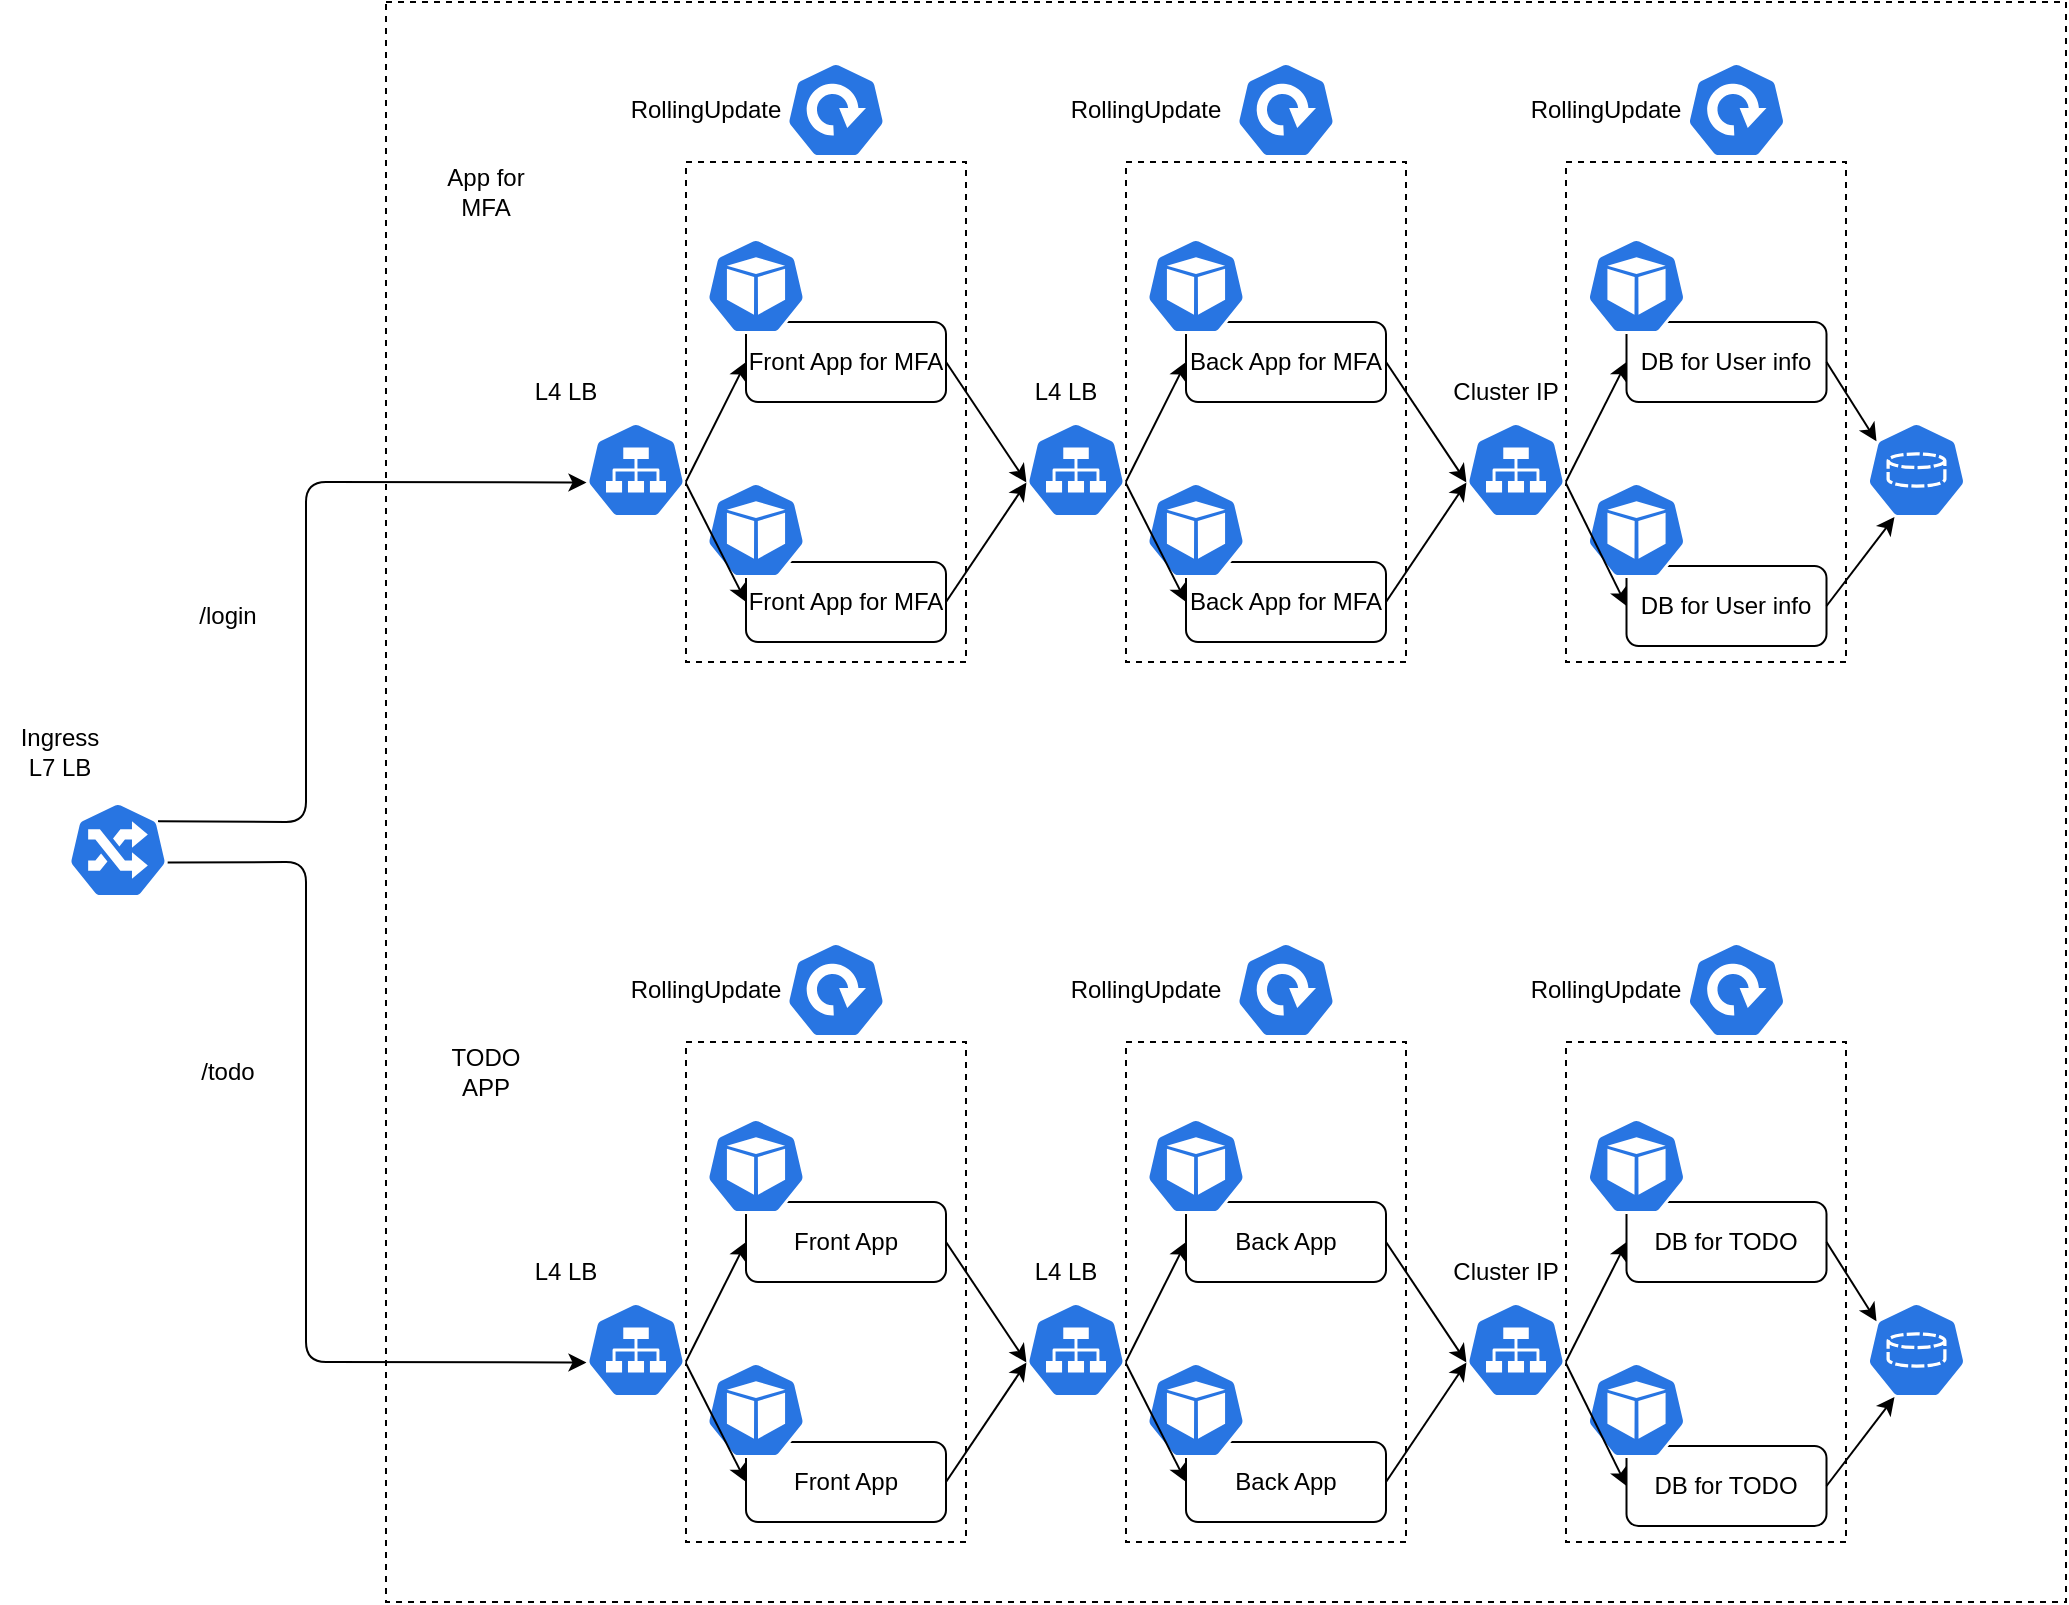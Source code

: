 <mxfile>
    <diagram id="fd5Oq620bznwffUuUFer" name="ページ1">
        <mxGraphModel dx="1900" dy="420" grid="1" gridSize="10" guides="1" tooltips="1" connect="1" arrows="1" fold="1" page="1" pageScale="1" pageWidth="827" pageHeight="1169" math="0" shadow="0">
            <root>
                <mxCell id="0"/>
                <mxCell id="1" parent="0"/>
                <mxCell id="35" value="" style="rounded=0;whiteSpace=wrap;html=1;fillColor=none;dashed=1;" vertex="1" parent="1">
                    <mxGeometry x="-280" y="200" width="840" height="800" as="geometry"/>
                </mxCell>
                <mxCell id="38" value="" style="rounded=0;whiteSpace=wrap;html=1;fillColor=none;dashed=1;" vertex="1" parent="1">
                    <mxGeometry x="-130" y="280" width="140" height="250" as="geometry"/>
                </mxCell>
                <mxCell id="39" value="" style="rounded=0;whiteSpace=wrap;html=1;fillColor=none;dashed=1;" vertex="1" parent="1">
                    <mxGeometry x="90" y="280" width="140" height="250" as="geometry"/>
                </mxCell>
                <mxCell id="40" value="" style="rounded=0;whiteSpace=wrap;html=1;fillColor=none;dashed=1;" vertex="1" parent="1">
                    <mxGeometry x="310" y="280" width="140" height="250" as="geometry"/>
                </mxCell>
                <mxCell id="82" value="" style="rounded=0;whiteSpace=wrap;html=1;fillColor=none;dashed=1;" vertex="1" parent="1">
                    <mxGeometry x="310" y="720" width="140" height="250" as="geometry"/>
                </mxCell>
                <mxCell id="81" value="" style="rounded=0;whiteSpace=wrap;html=1;fillColor=none;dashed=1;" vertex="1" parent="1">
                    <mxGeometry x="90" y="720" width="140" height="250" as="geometry"/>
                </mxCell>
                <mxCell id="80" value="" style="rounded=0;whiteSpace=wrap;html=1;fillColor=none;dashed=1;" vertex="1" parent="1">
                    <mxGeometry x="-130" y="720" width="140" height="250" as="geometry"/>
                </mxCell>
                <mxCell id="21" style="edgeStyle=none;html=1;exitX=1;exitY=0.5;exitDx=0;exitDy=0;entryX=0.005;entryY=0.63;entryDx=0;entryDy=0;entryPerimeter=0;" edge="1" parent="1" source="4" target="24">
                    <mxGeometry relative="1" as="geometry">
                        <mxPoint x="40" y="380" as="targetPoint"/>
                    </mxGeometry>
                </mxCell>
                <mxCell id="4" value="Front App for MFA" style="rounded=1;whiteSpace=wrap;html=1;" vertex="1" parent="1">
                    <mxGeometry x="-100" y="360" width="100" height="40" as="geometry"/>
                </mxCell>
                <mxCell id="19" style="edgeStyle=none;html=1;exitX=1;exitY=0.5;exitDx=0;exitDy=0;entryX=0.005;entryY=0.63;entryDx=0;entryDy=0;entryPerimeter=0;" edge="1" parent="1" source="5" target="27">
                    <mxGeometry relative="1" as="geometry"/>
                </mxCell>
                <mxCell id="5" value="Back App for MFA" style="rounded=1;whiteSpace=wrap;html=1;" vertex="1" parent="1">
                    <mxGeometry x="120" y="360" width="100" height="40" as="geometry"/>
                </mxCell>
                <mxCell id="6" value="DB for User info" style="rounded=1;whiteSpace=wrap;html=1;" vertex="1" parent="1">
                    <mxGeometry x="340.25" y="360" width="100" height="40" as="geometry"/>
                </mxCell>
                <mxCell id="22" style="edgeStyle=none;html=1;exitX=1;exitY=0.5;exitDx=0;exitDy=0;entryX=0.005;entryY=0.63;entryDx=0;entryDy=0;entryPerimeter=0;" edge="1" parent="1" source="7" target="24">
                    <mxGeometry relative="1" as="geometry">
                        <mxPoint x="40" y="500" as="targetPoint"/>
                    </mxGeometry>
                </mxCell>
                <mxCell id="7" value="Front App for MFA" style="rounded=1;whiteSpace=wrap;html=1;" vertex="1" parent="1">
                    <mxGeometry x="-100" y="480" width="100" height="40" as="geometry"/>
                </mxCell>
                <mxCell id="20" style="edgeStyle=none;html=1;exitX=1;exitY=0.5;exitDx=0;exitDy=0;entryX=0.005;entryY=0.63;entryDx=0;entryDy=0;entryPerimeter=0;" edge="1" parent="1" source="8" target="27">
                    <mxGeometry relative="1" as="geometry"/>
                </mxCell>
                <mxCell id="8" value="Back App for MFA" style="rounded=1;whiteSpace=wrap;html=1;" vertex="1" parent="1">
                    <mxGeometry x="120" y="480" width="100" height="40" as="geometry"/>
                </mxCell>
                <mxCell id="9" value="" style="sketch=0;html=1;dashed=0;whitespace=wrap;fillColor=#2875E2;strokeColor=#ffffff;points=[[0.005,0.63,0],[0.1,0.2,0],[0.9,0.2,0],[0.5,0,0],[0.995,0.63,0],[0.72,0.99,0],[0.5,1,0],[0.28,0.99,0]];shape=mxgraph.kubernetes.icon;prIcon=pod" vertex="1" parent="1">
                    <mxGeometry x="100" y="440" width="50" height="48" as="geometry"/>
                </mxCell>
                <mxCell id="10" value="" style="sketch=0;html=1;dashed=0;whitespace=wrap;fillColor=#2875E2;strokeColor=#ffffff;points=[[0.005,0.63,0],[0.1,0.2,0],[0.9,0.2,0],[0.5,0,0],[0.995,0.63,0],[0.72,0.99,0],[0.5,1,0],[0.28,0.99,0]];shape=mxgraph.kubernetes.icon;prIcon=pod" vertex="1" parent="1">
                    <mxGeometry x="100" y="318" width="50" height="48" as="geometry"/>
                </mxCell>
                <mxCell id="11" value="" style="sketch=0;html=1;dashed=0;whitespace=wrap;fillColor=#2875E2;strokeColor=#ffffff;points=[[0.005,0.63,0],[0.1,0.2,0],[0.9,0.2,0],[0.5,0,0],[0.995,0.63,0],[0.72,0.99,0],[0.5,1,0],[0.28,0.99,0]];shape=mxgraph.kubernetes.icon;prIcon=pod" vertex="1" parent="1">
                    <mxGeometry x="-120" y="318" width="50" height="48" as="geometry"/>
                </mxCell>
                <mxCell id="12" value="" style="sketch=0;html=1;dashed=0;whitespace=wrap;fillColor=#2875E2;strokeColor=#ffffff;points=[[0.005,0.63,0],[0.1,0.2,0],[0.9,0.2,0],[0.5,0,0],[0.995,0.63,0],[0.72,0.99,0],[0.5,1,0],[0.28,0.99,0]];shape=mxgraph.kubernetes.icon;prIcon=pod" vertex="1" parent="1">
                    <mxGeometry x="-120" y="440" width="50" height="48" as="geometry"/>
                </mxCell>
                <mxCell id="13" value="" style="sketch=0;html=1;dashed=0;whitespace=wrap;fillColor=#2875E2;strokeColor=#ffffff;points=[[0.005,0.63,0],[0.1,0.2,0],[0.9,0.2,0],[0.5,0,0],[0.995,0.63,0],[0.72,0.99,0],[0.5,1,0],[0.28,0.99,0]];shape=mxgraph.kubernetes.icon;prIcon=pod" vertex="1" parent="1">
                    <mxGeometry x="320.25" y="318" width="50" height="48" as="geometry"/>
                </mxCell>
                <mxCell id="15" value="DB for User info" style="rounded=1;whiteSpace=wrap;html=1;" vertex="1" parent="1">
                    <mxGeometry x="340.25" y="482" width="100" height="40" as="geometry"/>
                </mxCell>
                <mxCell id="16" value="" style="sketch=0;html=1;dashed=0;whitespace=wrap;fillColor=#2875E2;strokeColor=#ffffff;points=[[0.005,0.63,0],[0.1,0.2,0],[0.9,0.2,0],[0.5,0,0],[0.995,0.63,0],[0.72,0.99,0],[0.5,1,0],[0.28,0.99,0]];shape=mxgraph.kubernetes.icon;prIcon=pvc" vertex="1" parent="1">
                    <mxGeometry x="460.25" y="410" width="50" height="48" as="geometry"/>
                </mxCell>
                <mxCell id="17" value="" style="endArrow=classic;html=1;entryX=0.1;entryY=0.2;entryDx=0;entryDy=0;entryPerimeter=0;exitX=1;exitY=0.5;exitDx=0;exitDy=0;" edge="1" parent="1" source="6" target="16">
                    <mxGeometry width="50" height="50" relative="1" as="geometry">
                        <mxPoint x="390.25" y="430" as="sourcePoint"/>
                        <mxPoint x="440.25" y="380" as="targetPoint"/>
                    </mxGeometry>
                </mxCell>
                <mxCell id="18" value="" style="endArrow=classic;html=1;entryX=0.28;entryY=0.99;entryDx=0;entryDy=0;entryPerimeter=0;exitX=1;exitY=0.5;exitDx=0;exitDy=0;" edge="1" parent="1" source="15" target="16">
                    <mxGeometry width="50" height="50" relative="1" as="geometry">
                        <mxPoint x="450.25" y="390" as="sourcePoint"/>
                        <mxPoint x="495.25" y="420" as="targetPoint"/>
                    </mxGeometry>
                </mxCell>
                <mxCell id="14" value="" style="sketch=0;html=1;dashed=0;whitespace=wrap;fillColor=#2875E2;strokeColor=#ffffff;points=[[0.005,0.63,0],[0.1,0.2,0],[0.9,0.2,0],[0.5,0,0],[0.995,0.63,0],[0.72,0.99,0],[0.5,1,0],[0.28,0.99,0]];shape=mxgraph.kubernetes.icon;prIcon=pod" vertex="1" parent="1">
                    <mxGeometry x="320.25" y="440" width="50" height="48" as="geometry"/>
                </mxCell>
                <mxCell id="23" value="" style="sketch=0;html=1;dashed=0;whitespace=wrap;fillColor=#2875E2;strokeColor=#ffffff;points=[[0.005,0.63,0],[0.1,0.2,0],[0.9,0.2,0],[0.5,0,0],[0.995,0.63,0],[0.72,0.99,0],[0.5,1,0],[0.28,0.99,0]];shape=mxgraph.kubernetes.icon;prIcon=deploy" vertex="1" parent="1">
                    <mxGeometry x="145" y="230" width="50" height="48" as="geometry"/>
                </mxCell>
                <mxCell id="25" style="edgeStyle=none;html=1;entryX=0;entryY=0.5;entryDx=0;entryDy=0;exitX=0.995;exitY=0.63;exitDx=0;exitDy=0;exitPerimeter=0;" edge="1" parent="1" source="24" target="5">
                    <mxGeometry relative="1" as="geometry">
                        <mxPoint x="160" y="490" as="sourcePoint"/>
                    </mxGeometry>
                </mxCell>
                <mxCell id="26" style="edgeStyle=none;html=1;exitX=0.995;exitY=0.63;exitDx=0;exitDy=0;exitPerimeter=0;entryX=0;entryY=0.5;entryDx=0;entryDy=0;" edge="1" parent="1" source="24" target="8">
                    <mxGeometry relative="1" as="geometry"/>
                </mxCell>
                <mxCell id="24" value="" style="sketch=0;html=1;dashed=0;whitespace=wrap;fillColor=#2875E2;strokeColor=#ffffff;points=[[0.005,0.63,0],[0.1,0.2,0],[0.9,0.2,0],[0.5,0,0],[0.995,0.63,0],[0.72,0.99,0],[0.5,1,0],[0.28,0.99,0]];shape=mxgraph.kubernetes.icon;prIcon=svc" vertex="1" parent="1">
                    <mxGeometry x="40" y="410" width="50" height="48" as="geometry"/>
                </mxCell>
                <mxCell id="28" style="edgeStyle=none;html=1;exitX=0.995;exitY=0.63;exitDx=0;exitDy=0;exitPerimeter=0;entryX=0;entryY=0.5;entryDx=0;entryDy=0;" edge="1" parent="1" source="27" target="6">
                    <mxGeometry relative="1" as="geometry">
                        <mxPoint x="290" y="440.24" as="sourcePoint"/>
                    </mxGeometry>
                </mxCell>
                <mxCell id="29" style="edgeStyle=none;html=1;exitX=0.995;exitY=0.63;exitDx=0;exitDy=0;exitPerimeter=0;entryX=0;entryY=0.5;entryDx=0;entryDy=0;" edge="1" parent="1" source="27" target="15">
                    <mxGeometry relative="1" as="geometry">
                        <mxPoint x="290" y="440.24" as="sourcePoint"/>
                    </mxGeometry>
                </mxCell>
                <mxCell id="27" value="" style="sketch=0;html=1;dashed=0;whitespace=wrap;fillColor=#2875E2;strokeColor=#ffffff;points=[[0.005,0.63,0],[0.1,0.2,0],[0.9,0.2,0],[0.5,0,0],[0.995,0.63,0],[0.72,0.99,0],[0.5,1,0],[0.28,0.99,0]];shape=mxgraph.kubernetes.icon;prIcon=svc" vertex="1" parent="1">
                    <mxGeometry x="260" y="410" width="50" height="48" as="geometry"/>
                </mxCell>
                <mxCell id="30" value="" style="sketch=0;html=1;dashed=0;whitespace=wrap;fillColor=#2875E2;strokeColor=#ffffff;points=[[0.005,0.63,0],[0.1,0.2,0],[0.9,0.2,0],[0.5,0,0],[0.995,0.63,0],[0.72,0.99,0],[0.5,1,0],[0.28,0.99,0]];shape=mxgraph.kubernetes.icon;prIcon=deploy" vertex="1" parent="1">
                    <mxGeometry x="370.25" y="230" width="50" height="48" as="geometry"/>
                </mxCell>
                <mxCell id="31" value="" style="sketch=0;html=1;dashed=0;whitespace=wrap;fillColor=#2875E2;strokeColor=#ffffff;points=[[0.005,0.63,0],[0.1,0.2,0],[0.9,0.2,0],[0.5,0,0],[0.995,0.63,0],[0.72,0.99,0],[0.5,1,0],[0.28,0.99,0]];shape=mxgraph.kubernetes.icon;prIcon=deploy" vertex="1" parent="1">
                    <mxGeometry x="-80" y="230" width="50" height="48" as="geometry"/>
                </mxCell>
                <mxCell id="33" style="edgeStyle=none;html=1;exitX=0.995;exitY=0.63;exitDx=0;exitDy=0;exitPerimeter=0;entryX=0;entryY=0.5;entryDx=0;entryDy=0;" edge="1" parent="1" source="32" target="4">
                    <mxGeometry relative="1" as="geometry"/>
                </mxCell>
                <mxCell id="34" style="edgeStyle=none;html=1;exitX=0.995;exitY=0.63;exitDx=0;exitDy=0;exitPerimeter=0;entryX=0;entryY=0.5;entryDx=0;entryDy=0;" edge="1" parent="1" source="32" target="7">
                    <mxGeometry relative="1" as="geometry"/>
                </mxCell>
                <mxCell id="32" value="" style="sketch=0;html=1;dashed=0;whitespace=wrap;fillColor=#2875E2;strokeColor=#ffffff;points=[[0.005,0.63,0],[0.1,0.2,0],[0.9,0.2,0],[0.5,0,0],[0.995,0.63,0],[0.72,0.99,0],[0.5,1,0],[0.28,0.99,0]];shape=mxgraph.kubernetes.icon;prIcon=svc" vertex="1" parent="1">
                    <mxGeometry x="-180" y="410" width="50" height="48" as="geometry"/>
                </mxCell>
                <mxCell id="37" style="edgeStyle=none;html=1;exitX=0.9;exitY=0.2;exitDx=0;exitDy=0;exitPerimeter=0;entryX=0.005;entryY=0.63;entryDx=0;entryDy=0;entryPerimeter=0;" edge="1" parent="1" source="36" target="32">
                    <mxGeometry relative="1" as="geometry">
                        <Array as="points">
                            <mxPoint x="-320" y="610"/>
                            <mxPoint x="-320" y="440"/>
                        </Array>
                    </mxGeometry>
                </mxCell>
                <mxCell id="89" style="edgeStyle=none;html=1;exitX=0.995;exitY=0.63;exitDx=0;exitDy=0;exitPerimeter=0;entryX=0.005;entryY=0.63;entryDx=0;entryDy=0;entryPerimeter=0;" edge="1" parent="1" source="36" target="78">
                    <mxGeometry relative="1" as="geometry">
                        <Array as="points">
                            <mxPoint x="-320" y="630"/>
                            <mxPoint x="-320" y="880"/>
                        </Array>
                    </mxGeometry>
                </mxCell>
                <mxCell id="36" value="" style="sketch=0;html=1;dashed=0;whitespace=wrap;fillColor=#2875E2;strokeColor=#ffffff;points=[[0.005,0.63,0],[0.1,0.2,0],[0.9,0.2,0],[0.5,0,0],[0.995,0.63,0],[0.72,0.99,0],[0.5,1,0],[0.28,0.99,0]];shape=mxgraph.kubernetes.icon;prIcon=ing" vertex="1" parent="1">
                    <mxGeometry x="-439" y="600" width="50" height="48" as="geometry"/>
                </mxCell>
                <mxCell id="41" value="RollingUpdate" style="text;html=1;strokeColor=none;fillColor=none;align=center;verticalAlign=middle;whiteSpace=wrap;rounded=0;dashed=1;" vertex="1" parent="1">
                    <mxGeometry x="-150" y="239" width="60" height="30" as="geometry"/>
                </mxCell>
                <mxCell id="42" value="RollingUpdate" style="text;html=1;strokeColor=none;fillColor=none;align=center;verticalAlign=middle;whiteSpace=wrap;rounded=0;dashed=1;" vertex="1" parent="1">
                    <mxGeometry x="70" y="239" width="60" height="30" as="geometry"/>
                </mxCell>
                <mxCell id="43" value="RollingUpdate" style="text;html=1;strokeColor=none;fillColor=none;align=center;verticalAlign=middle;whiteSpace=wrap;rounded=0;dashed=1;" vertex="1" parent="1">
                    <mxGeometry x="300" y="239" width="60" height="30" as="geometry"/>
                </mxCell>
                <mxCell id="44" value="Ingress&lt;br&gt;L7 LB" style="text;html=1;strokeColor=none;fillColor=none;align=center;verticalAlign=middle;whiteSpace=wrap;rounded=0;dashed=1;" vertex="1" parent="1">
                    <mxGeometry x="-473" y="560" width="60" height="30" as="geometry"/>
                </mxCell>
                <mxCell id="45" value="L4 LB" style="text;html=1;strokeColor=none;fillColor=none;align=center;verticalAlign=middle;whiteSpace=wrap;rounded=0;dashed=1;" vertex="1" parent="1">
                    <mxGeometry x="-220" y="380" width="60" height="30" as="geometry"/>
                </mxCell>
                <mxCell id="46" value="L4 LB" style="text;html=1;strokeColor=none;fillColor=none;align=center;verticalAlign=middle;whiteSpace=wrap;rounded=0;dashed=1;" vertex="1" parent="1">
                    <mxGeometry x="30" y="380" width="60" height="30" as="geometry"/>
                </mxCell>
                <mxCell id="47" value="Cluster IP" style="text;html=1;strokeColor=none;fillColor=none;align=center;verticalAlign=middle;whiteSpace=wrap;rounded=0;dashed=1;" vertex="1" parent="1">
                    <mxGeometry x="250" y="380" width="60" height="30" as="geometry"/>
                </mxCell>
                <mxCell id="48" style="edgeStyle=none;html=1;exitX=1;exitY=0.5;exitDx=0;exitDy=0;entryX=0.005;entryY=0.63;entryDx=0;entryDy=0;entryPerimeter=0;" edge="1" source="49" target="70" parent="1">
                    <mxGeometry relative="1" as="geometry">
                        <mxPoint x="40" y="820" as="targetPoint"/>
                    </mxGeometry>
                </mxCell>
                <mxCell id="49" value="Front App" style="rounded=1;whiteSpace=wrap;html=1;" vertex="1" parent="1">
                    <mxGeometry x="-100" y="800" width="100" height="40" as="geometry"/>
                </mxCell>
                <mxCell id="50" style="edgeStyle=none;html=1;exitX=1;exitY=0.5;exitDx=0;exitDy=0;entryX=0.005;entryY=0.63;entryDx=0;entryDy=0;entryPerimeter=0;" edge="1" source="51" target="73" parent="1">
                    <mxGeometry relative="1" as="geometry"/>
                </mxCell>
                <mxCell id="51" value="Back App" style="rounded=1;whiteSpace=wrap;html=1;" vertex="1" parent="1">
                    <mxGeometry x="120" y="800" width="100" height="40" as="geometry"/>
                </mxCell>
                <mxCell id="52" value="DB for TODO" style="rounded=1;whiteSpace=wrap;html=1;" vertex="1" parent="1">
                    <mxGeometry x="340.25" y="800" width="100" height="40" as="geometry"/>
                </mxCell>
                <mxCell id="53" style="edgeStyle=none;html=1;exitX=1;exitY=0.5;exitDx=0;exitDy=0;entryX=0.005;entryY=0.63;entryDx=0;entryDy=0;entryPerimeter=0;" edge="1" source="54" target="70" parent="1">
                    <mxGeometry relative="1" as="geometry">
                        <mxPoint x="40" y="940" as="targetPoint"/>
                    </mxGeometry>
                </mxCell>
                <mxCell id="54" value="Front App" style="rounded=1;whiteSpace=wrap;html=1;" vertex="1" parent="1">
                    <mxGeometry x="-100" y="920" width="100" height="40" as="geometry"/>
                </mxCell>
                <mxCell id="55" style="edgeStyle=none;html=1;exitX=1;exitY=0.5;exitDx=0;exitDy=0;entryX=0.005;entryY=0.63;entryDx=0;entryDy=0;entryPerimeter=0;" edge="1" source="56" target="73" parent="1">
                    <mxGeometry relative="1" as="geometry"/>
                </mxCell>
                <mxCell id="56" value="Back App" style="rounded=1;whiteSpace=wrap;html=1;" vertex="1" parent="1">
                    <mxGeometry x="120" y="920" width="100" height="40" as="geometry"/>
                </mxCell>
                <mxCell id="57" value="" style="sketch=0;html=1;dashed=0;whitespace=wrap;fillColor=#2875E2;strokeColor=#ffffff;points=[[0.005,0.63,0],[0.1,0.2,0],[0.9,0.2,0],[0.5,0,0],[0.995,0.63,0],[0.72,0.99,0],[0.5,1,0],[0.28,0.99,0]];shape=mxgraph.kubernetes.icon;prIcon=pod" vertex="1" parent="1">
                    <mxGeometry x="100" y="880" width="50" height="48" as="geometry"/>
                </mxCell>
                <mxCell id="58" value="" style="sketch=0;html=1;dashed=0;whitespace=wrap;fillColor=#2875E2;strokeColor=#ffffff;points=[[0.005,0.63,0],[0.1,0.2,0],[0.9,0.2,0],[0.5,0,0],[0.995,0.63,0],[0.72,0.99,0],[0.5,1,0],[0.28,0.99,0]];shape=mxgraph.kubernetes.icon;prIcon=pod" vertex="1" parent="1">
                    <mxGeometry x="100" y="758" width="50" height="48" as="geometry"/>
                </mxCell>
                <mxCell id="59" value="" style="sketch=0;html=1;dashed=0;whitespace=wrap;fillColor=#2875E2;strokeColor=#ffffff;points=[[0.005,0.63,0],[0.1,0.2,0],[0.9,0.2,0],[0.5,0,0],[0.995,0.63,0],[0.72,0.99,0],[0.5,1,0],[0.28,0.99,0]];shape=mxgraph.kubernetes.icon;prIcon=pod" vertex="1" parent="1">
                    <mxGeometry x="-120" y="758" width="50" height="48" as="geometry"/>
                </mxCell>
                <mxCell id="60" value="" style="sketch=0;html=1;dashed=0;whitespace=wrap;fillColor=#2875E2;strokeColor=#ffffff;points=[[0.005,0.63,0],[0.1,0.2,0],[0.9,0.2,0],[0.5,0,0],[0.995,0.63,0],[0.72,0.99,0],[0.5,1,0],[0.28,0.99,0]];shape=mxgraph.kubernetes.icon;prIcon=pod" vertex="1" parent="1">
                    <mxGeometry x="-120" y="880" width="50" height="48" as="geometry"/>
                </mxCell>
                <mxCell id="61" value="" style="sketch=0;html=1;dashed=0;whitespace=wrap;fillColor=#2875E2;strokeColor=#ffffff;points=[[0.005,0.63,0],[0.1,0.2,0],[0.9,0.2,0],[0.5,0,0],[0.995,0.63,0],[0.72,0.99,0],[0.5,1,0],[0.28,0.99,0]];shape=mxgraph.kubernetes.icon;prIcon=pod" vertex="1" parent="1">
                    <mxGeometry x="320.25" y="758" width="50" height="48" as="geometry"/>
                </mxCell>
                <mxCell id="62" value="DB for TODO" style="rounded=1;whiteSpace=wrap;html=1;" vertex="1" parent="1">
                    <mxGeometry x="340.25" y="922" width="100" height="40" as="geometry"/>
                </mxCell>
                <mxCell id="63" value="" style="sketch=0;html=1;dashed=0;whitespace=wrap;fillColor=#2875E2;strokeColor=#ffffff;points=[[0.005,0.63,0],[0.1,0.2,0],[0.9,0.2,0],[0.5,0,0],[0.995,0.63,0],[0.72,0.99,0],[0.5,1,0],[0.28,0.99,0]];shape=mxgraph.kubernetes.icon;prIcon=pvc" vertex="1" parent="1">
                    <mxGeometry x="460.25" y="850" width="50" height="48" as="geometry"/>
                </mxCell>
                <mxCell id="64" value="" style="endArrow=classic;html=1;entryX=0.1;entryY=0.2;entryDx=0;entryDy=0;entryPerimeter=0;exitX=1;exitY=0.5;exitDx=0;exitDy=0;" edge="1" source="52" target="63" parent="1">
                    <mxGeometry width="50" height="50" relative="1" as="geometry">
                        <mxPoint x="390.25" y="870" as="sourcePoint"/>
                        <mxPoint x="440.25" y="820" as="targetPoint"/>
                    </mxGeometry>
                </mxCell>
                <mxCell id="65" value="" style="endArrow=classic;html=1;entryX=0.28;entryY=0.99;entryDx=0;entryDy=0;entryPerimeter=0;exitX=1;exitY=0.5;exitDx=0;exitDy=0;" edge="1" source="62" target="63" parent="1">
                    <mxGeometry width="50" height="50" relative="1" as="geometry">
                        <mxPoint x="450.25" y="830" as="sourcePoint"/>
                        <mxPoint x="495.25" y="860" as="targetPoint"/>
                    </mxGeometry>
                </mxCell>
                <mxCell id="66" value="" style="sketch=0;html=1;dashed=0;whitespace=wrap;fillColor=#2875E2;strokeColor=#ffffff;points=[[0.005,0.63,0],[0.1,0.2,0],[0.9,0.2,0],[0.5,0,0],[0.995,0.63,0],[0.72,0.99,0],[0.5,1,0],[0.28,0.99,0]];shape=mxgraph.kubernetes.icon;prIcon=pod" vertex="1" parent="1">
                    <mxGeometry x="320.25" y="880" width="50" height="48" as="geometry"/>
                </mxCell>
                <mxCell id="67" value="" style="sketch=0;html=1;dashed=0;whitespace=wrap;fillColor=#2875E2;strokeColor=#ffffff;points=[[0.005,0.63,0],[0.1,0.2,0],[0.9,0.2,0],[0.5,0,0],[0.995,0.63,0],[0.72,0.99,0],[0.5,1,0],[0.28,0.99,0]];shape=mxgraph.kubernetes.icon;prIcon=deploy" vertex="1" parent="1">
                    <mxGeometry x="145" y="670" width="50" height="48" as="geometry"/>
                </mxCell>
                <mxCell id="68" style="edgeStyle=none;html=1;entryX=0;entryY=0.5;entryDx=0;entryDy=0;exitX=0.995;exitY=0.63;exitDx=0;exitDy=0;exitPerimeter=0;" edge="1" source="70" target="51" parent="1">
                    <mxGeometry relative="1" as="geometry">
                        <mxPoint x="160" y="930" as="sourcePoint"/>
                    </mxGeometry>
                </mxCell>
                <mxCell id="69" style="edgeStyle=none;html=1;exitX=0.995;exitY=0.63;exitDx=0;exitDy=0;exitPerimeter=0;entryX=0;entryY=0.5;entryDx=0;entryDy=0;" edge="1" source="70" target="56" parent="1">
                    <mxGeometry relative="1" as="geometry"/>
                </mxCell>
                <mxCell id="70" value="" style="sketch=0;html=1;dashed=0;whitespace=wrap;fillColor=#2875E2;strokeColor=#ffffff;points=[[0.005,0.63,0],[0.1,0.2,0],[0.9,0.2,0],[0.5,0,0],[0.995,0.63,0],[0.72,0.99,0],[0.5,1,0],[0.28,0.99,0]];shape=mxgraph.kubernetes.icon;prIcon=svc" vertex="1" parent="1">
                    <mxGeometry x="40" y="850" width="50" height="48" as="geometry"/>
                </mxCell>
                <mxCell id="71" style="edgeStyle=none;html=1;exitX=0.995;exitY=0.63;exitDx=0;exitDy=0;exitPerimeter=0;entryX=0;entryY=0.5;entryDx=0;entryDy=0;" edge="1" source="73" target="52" parent="1">
                    <mxGeometry relative="1" as="geometry">
                        <mxPoint x="290" y="880.24" as="sourcePoint"/>
                    </mxGeometry>
                </mxCell>
                <mxCell id="72" style="edgeStyle=none;html=1;exitX=0.995;exitY=0.63;exitDx=0;exitDy=0;exitPerimeter=0;entryX=0;entryY=0.5;entryDx=0;entryDy=0;" edge="1" source="73" target="62" parent="1">
                    <mxGeometry relative="1" as="geometry">
                        <mxPoint x="290" y="880.24" as="sourcePoint"/>
                    </mxGeometry>
                </mxCell>
                <mxCell id="73" value="" style="sketch=0;html=1;dashed=0;whitespace=wrap;fillColor=#2875E2;strokeColor=#ffffff;points=[[0.005,0.63,0],[0.1,0.2,0],[0.9,0.2,0],[0.5,0,0],[0.995,0.63,0],[0.72,0.99,0],[0.5,1,0],[0.28,0.99,0]];shape=mxgraph.kubernetes.icon;prIcon=svc" vertex="1" parent="1">
                    <mxGeometry x="260" y="850" width="50" height="48" as="geometry"/>
                </mxCell>
                <mxCell id="74" value="" style="sketch=0;html=1;dashed=0;whitespace=wrap;fillColor=#2875E2;strokeColor=#ffffff;points=[[0.005,0.63,0],[0.1,0.2,0],[0.9,0.2,0],[0.5,0,0],[0.995,0.63,0],[0.72,0.99,0],[0.5,1,0],[0.28,0.99,0]];shape=mxgraph.kubernetes.icon;prIcon=deploy" vertex="1" parent="1">
                    <mxGeometry x="370.25" y="670" width="50" height="48" as="geometry"/>
                </mxCell>
                <mxCell id="75" value="" style="sketch=0;html=1;dashed=0;whitespace=wrap;fillColor=#2875E2;strokeColor=#ffffff;points=[[0.005,0.63,0],[0.1,0.2,0],[0.9,0.2,0],[0.5,0,0],[0.995,0.63,0],[0.72,0.99,0],[0.5,1,0],[0.28,0.99,0]];shape=mxgraph.kubernetes.icon;prIcon=deploy" vertex="1" parent="1">
                    <mxGeometry x="-80" y="670" width="50" height="48" as="geometry"/>
                </mxCell>
                <mxCell id="76" style="edgeStyle=none;html=1;exitX=0.995;exitY=0.63;exitDx=0;exitDy=0;exitPerimeter=0;entryX=0;entryY=0.5;entryDx=0;entryDy=0;" edge="1" source="78" target="49" parent="1">
                    <mxGeometry relative="1" as="geometry"/>
                </mxCell>
                <mxCell id="77" style="edgeStyle=none;html=1;exitX=0.995;exitY=0.63;exitDx=0;exitDy=0;exitPerimeter=0;entryX=0;entryY=0.5;entryDx=0;entryDy=0;" edge="1" source="78" target="54" parent="1">
                    <mxGeometry relative="1" as="geometry"/>
                </mxCell>
                <mxCell id="78" value="" style="sketch=0;html=1;dashed=0;whitespace=wrap;fillColor=#2875E2;strokeColor=#ffffff;points=[[0.005,0.63,0],[0.1,0.2,0],[0.9,0.2,0],[0.5,0,0],[0.995,0.63,0],[0.72,0.99,0],[0.5,1,0],[0.28,0.99,0]];shape=mxgraph.kubernetes.icon;prIcon=svc" vertex="1" parent="1">
                    <mxGeometry x="-180" y="850" width="50" height="48" as="geometry"/>
                </mxCell>
                <mxCell id="83" value="RollingUpdate" style="text;html=1;strokeColor=none;fillColor=none;align=center;verticalAlign=middle;whiteSpace=wrap;rounded=0;dashed=1;" vertex="1" parent="1">
                    <mxGeometry x="-150" y="679" width="60" height="30" as="geometry"/>
                </mxCell>
                <mxCell id="84" value="RollingUpdate" style="text;html=1;strokeColor=none;fillColor=none;align=center;verticalAlign=middle;whiteSpace=wrap;rounded=0;dashed=1;" vertex="1" parent="1">
                    <mxGeometry x="70" y="679" width="60" height="30" as="geometry"/>
                </mxCell>
                <mxCell id="85" value="RollingUpdate" style="text;html=1;strokeColor=none;fillColor=none;align=center;verticalAlign=middle;whiteSpace=wrap;rounded=0;dashed=1;" vertex="1" parent="1">
                    <mxGeometry x="300" y="679" width="60" height="30" as="geometry"/>
                </mxCell>
                <mxCell id="86" value="L4 LB" style="text;html=1;strokeColor=none;fillColor=none;align=center;verticalAlign=middle;whiteSpace=wrap;rounded=0;dashed=1;" vertex="1" parent="1">
                    <mxGeometry x="-220" y="820" width="60" height="30" as="geometry"/>
                </mxCell>
                <mxCell id="87" value="L4 LB" style="text;html=1;strokeColor=none;fillColor=none;align=center;verticalAlign=middle;whiteSpace=wrap;rounded=0;dashed=1;" vertex="1" parent="1">
                    <mxGeometry x="30" y="820" width="60" height="30" as="geometry"/>
                </mxCell>
                <mxCell id="88" value="Cluster IP" style="text;html=1;strokeColor=none;fillColor=none;align=center;verticalAlign=middle;whiteSpace=wrap;rounded=0;dashed=1;" vertex="1" parent="1">
                    <mxGeometry x="250" y="820" width="60" height="30" as="geometry"/>
                </mxCell>
                <mxCell id="90" value="App for MFA" style="text;html=1;strokeColor=none;fillColor=none;align=center;verticalAlign=middle;whiteSpace=wrap;rounded=0;dashed=1;" vertex="1" parent="1">
                    <mxGeometry x="-260" y="280" width="60" height="30" as="geometry"/>
                </mxCell>
                <mxCell id="91" value="TODO APP" style="text;html=1;strokeColor=none;fillColor=none;align=center;verticalAlign=middle;whiteSpace=wrap;rounded=0;dashed=1;" vertex="1" parent="1">
                    <mxGeometry x="-260" y="720" width="60" height="30" as="geometry"/>
                </mxCell>
                <mxCell id="92" value="/login" style="text;html=1;strokeColor=none;fillColor=none;align=center;verticalAlign=middle;whiteSpace=wrap;rounded=0;dashed=1;" vertex="1" parent="1">
                    <mxGeometry x="-389" y="492" width="60" height="30" as="geometry"/>
                </mxCell>
                <mxCell id="93" value="/todo" style="text;html=1;strokeColor=none;fillColor=none;align=center;verticalAlign=middle;whiteSpace=wrap;rounded=0;dashed=1;" vertex="1" parent="1">
                    <mxGeometry x="-389" y="720" width="60" height="30" as="geometry"/>
                </mxCell>
            </root>
        </mxGraphModel>
    </diagram>
</mxfile>